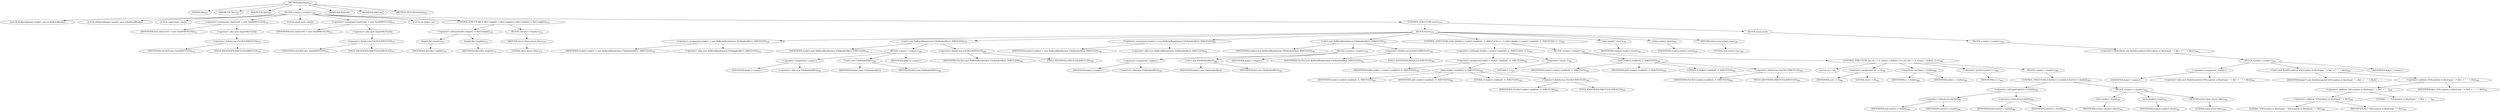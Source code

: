 digraph "filesEqual" {  
"910" [label = <(METHOD,filesEqual)<SUB>367</SUB>> ]
"911" [label = <(PARAM,this)<SUB>367</SUB>> ]
"912" [label = <(PARAM,File file1)<SUB>367</SUB>> ]
"913" [label = <(PARAM,File file2)<SUB>367</SUB>> ]
"914" [label = <(BLOCK,&lt;empty&gt;,&lt;empty&gt;)<SUB>367</SUB>> ]
"21" [label = <(LOCAL,BufferedReader reader1: java.io.BufferedReader)> ]
"23" [label = <(LOCAL,BufferedReader reader2: java.io.BufferedReader)> ]
"915" [label = <(LOCAL,char[] buf1: char[])> ]
"916" [label = <(&lt;operator&gt;.assignment,char[] buf1 = new char[INBUFLEN])<SUB>370</SUB>> ]
"917" [label = <(IDENTIFIER,buf1,char[] buf1 = new char[INBUFLEN])<SUB>370</SUB>> ]
"918" [label = <(&lt;operator&gt;.alloc,new char[INBUFLEN])> ]
"919" [label = <(&lt;operator&gt;.fieldAccess,FixCRLF.INBUFLEN)<SUB>370</SUB>> ]
"920" [label = <(IDENTIFIER,FixCRLF,new char[INBUFLEN])<SUB>370</SUB>> ]
"921" [label = <(FIELD_IDENTIFIER,INBUFLEN,INBUFLEN)<SUB>370</SUB>> ]
"922" [label = <(LOCAL,char[] buf2: char[])> ]
"923" [label = <(&lt;operator&gt;.assignment,char[] buf2 = new char[INBUFLEN])<SUB>371</SUB>> ]
"924" [label = <(IDENTIFIER,buf2,char[] buf2 = new char[INBUFLEN])<SUB>371</SUB>> ]
"925" [label = <(&lt;operator&gt;.alloc,new char[INBUFLEN])> ]
"926" [label = <(&lt;operator&gt;.fieldAccess,FixCRLF.INBUFLEN)<SUB>371</SUB>> ]
"927" [label = <(IDENTIFIER,FixCRLF,new char[INBUFLEN])<SUB>371</SUB>> ]
"928" [label = <(FIELD_IDENTIFIER,INBUFLEN,INBUFLEN)<SUB>371</SUB>> ]
"929" [label = <(LOCAL,int buflen: int)> ]
"930" [label = <(CONTROL_STRUCTURE,if (file1.length() != file2.length()),if (file1.length() != file2.length()))<SUB>374</SUB>> ]
"931" [label = <(&lt;operator&gt;.notEquals,file1.length() != file2.length())<SUB>374</SUB>> ]
"932" [label = <(length,file1.length())<SUB>374</SUB>> ]
"933" [label = <(IDENTIFIER,file1,file1.length())<SUB>374</SUB>> ]
"934" [label = <(length,file2.length())<SUB>374</SUB>> ]
"935" [label = <(IDENTIFIER,file2,file2.length())<SUB>374</SUB>> ]
"936" [label = <(BLOCK,&lt;empty&gt;,&lt;empty&gt;)<SUB>374</SUB>> ]
"937" [label = <(RETURN,return false;,return false;)<SUB>375</SUB>> ]
"938" [label = <(LITERAL,false,return false;)<SUB>375</SUB>> ]
"939" [label = <(CONTROL_STRUCTURE,try,try)<SUB>378</SUB>> ]
"940" [label = <(BLOCK,try,try)<SUB>378</SUB>> ]
"941" [label = <(&lt;operator&gt;.assignment,reader1 = new BufferedReader(new FileReader(file1), INBUFLEN))<SUB>379</SUB>> ]
"942" [label = <(IDENTIFIER,reader1,reader1 = new BufferedReader(new FileReader(file1), INBUFLEN))<SUB>379</SUB>> ]
"943" [label = <(&lt;operator&gt;.alloc,new BufferedReader(new FileReader(file1), INBUFLEN))<SUB>379</SUB>> ]
"944" [label = <(&lt;init&gt;,new BufferedReader(new FileReader(file1), INBUFLEN))<SUB>379</SUB>> ]
"20" [label = <(IDENTIFIER,reader1,new BufferedReader(new FileReader(file1), INBUFLEN))<SUB>379</SUB>> ]
"945" [label = <(BLOCK,&lt;empty&gt;,&lt;empty&gt;)<SUB>380</SUB>> ]
"946" [label = <(&lt;operator&gt;.assignment,&lt;empty&gt;)> ]
"947" [label = <(IDENTIFIER,$obj13,&lt;empty&gt;)> ]
"948" [label = <(&lt;operator&gt;.alloc,new FileReader(file1))<SUB>380</SUB>> ]
"949" [label = <(&lt;init&gt;,new FileReader(file1))<SUB>380</SUB>> ]
"950" [label = <(IDENTIFIER,$obj13,new FileReader(file1))> ]
"951" [label = <(IDENTIFIER,file1,new FileReader(file1))<SUB>380</SUB>> ]
"952" [label = <(IDENTIFIER,$obj13,&lt;empty&gt;)> ]
"953" [label = <(&lt;operator&gt;.fieldAccess,FixCRLF.INBUFLEN)<SUB>380</SUB>> ]
"954" [label = <(IDENTIFIER,FixCRLF,new BufferedReader(new FileReader(file1), INBUFLEN))<SUB>380</SUB>> ]
"955" [label = <(FIELD_IDENTIFIER,INBUFLEN,INBUFLEN)<SUB>380</SUB>> ]
"956" [label = <(&lt;operator&gt;.assignment,reader2 = new BufferedReader(new FileReader(file2), INBUFLEN))<SUB>381</SUB>> ]
"957" [label = <(IDENTIFIER,reader2,reader2 = new BufferedReader(new FileReader(file2), INBUFLEN))<SUB>381</SUB>> ]
"958" [label = <(&lt;operator&gt;.alloc,new BufferedReader(new FileReader(file2), INBUFLEN))<SUB>381</SUB>> ]
"959" [label = <(&lt;init&gt;,new BufferedReader(new FileReader(file2), INBUFLEN))<SUB>381</SUB>> ]
"22" [label = <(IDENTIFIER,reader2,new BufferedReader(new FileReader(file2), INBUFLEN))<SUB>381</SUB>> ]
"960" [label = <(BLOCK,&lt;empty&gt;,&lt;empty&gt;)<SUB>382</SUB>> ]
"961" [label = <(&lt;operator&gt;.assignment,&lt;empty&gt;)> ]
"962" [label = <(IDENTIFIER,$obj15,&lt;empty&gt;)> ]
"963" [label = <(&lt;operator&gt;.alloc,new FileReader(file2))<SUB>382</SUB>> ]
"964" [label = <(&lt;init&gt;,new FileReader(file2))<SUB>382</SUB>> ]
"965" [label = <(IDENTIFIER,$obj15,new FileReader(file2))> ]
"966" [label = <(IDENTIFIER,file2,new FileReader(file2))<SUB>382</SUB>> ]
"967" [label = <(IDENTIFIER,$obj15,&lt;empty&gt;)> ]
"968" [label = <(&lt;operator&gt;.fieldAccess,FixCRLF.INBUFLEN)<SUB>382</SUB>> ]
"969" [label = <(IDENTIFIER,FixCRLF,new BufferedReader(new FileReader(file2), INBUFLEN))<SUB>382</SUB>> ]
"970" [label = <(FIELD_IDENTIFIER,INBUFLEN,INBUFLEN)<SUB>382</SUB>> ]
"971" [label = <(CONTROL_STRUCTURE,while ((buflen = reader1.read(buf1, 0, INBUFLEN)) != -1),while ((buflen = reader1.read(buf1, 0, INBUFLEN)) != -1))<SUB>383</SUB>> ]
"972" [label = <(&lt;operator&gt;.notEquals,(buflen = reader1.read(buf1, 0, INBUFLEN)) != -1)<SUB>383</SUB>> ]
"973" [label = <(&lt;operator&gt;.assignment,buflen = reader1.read(buf1, 0, INBUFLEN))<SUB>383</SUB>> ]
"974" [label = <(IDENTIFIER,buflen,buflen = reader1.read(buf1, 0, INBUFLEN))<SUB>383</SUB>> ]
"975" [label = <(read,reader1.read(buf1, 0, INBUFLEN))<SUB>383</SUB>> ]
"976" [label = <(IDENTIFIER,reader1,reader1.read(buf1, 0, INBUFLEN))<SUB>383</SUB>> ]
"977" [label = <(IDENTIFIER,buf1,reader1.read(buf1, 0, INBUFLEN))<SUB>383</SUB>> ]
"978" [label = <(LITERAL,0,reader1.read(buf1, 0, INBUFLEN))<SUB>383</SUB>> ]
"979" [label = <(&lt;operator&gt;.fieldAccess,FixCRLF.INBUFLEN)<SUB>383</SUB>> ]
"980" [label = <(IDENTIFIER,FixCRLF,reader1.read(buf1, 0, INBUFLEN))<SUB>383</SUB>> ]
"981" [label = <(FIELD_IDENTIFIER,INBUFLEN,INBUFLEN)<SUB>383</SUB>> ]
"982" [label = <(&lt;operator&gt;.minus,-1)<SUB>383</SUB>> ]
"983" [label = <(LITERAL,1,-1)<SUB>383</SUB>> ]
"984" [label = <(BLOCK,&lt;empty&gt;,&lt;empty&gt;)<SUB>383</SUB>> ]
"985" [label = <(read,reader2.read(buf2, 0, INBUFLEN))<SUB>384</SUB>> ]
"986" [label = <(IDENTIFIER,reader2,reader2.read(buf2, 0, INBUFLEN))<SUB>384</SUB>> ]
"987" [label = <(IDENTIFIER,buf2,reader2.read(buf2, 0, INBUFLEN))<SUB>384</SUB>> ]
"988" [label = <(LITERAL,0,reader2.read(buf2, 0, INBUFLEN))<SUB>384</SUB>> ]
"989" [label = <(&lt;operator&gt;.fieldAccess,FixCRLF.INBUFLEN)<SUB>384</SUB>> ]
"990" [label = <(IDENTIFIER,FixCRLF,reader2.read(buf2, 0, INBUFLEN))<SUB>384</SUB>> ]
"991" [label = <(FIELD_IDENTIFIER,INBUFLEN,INBUFLEN)<SUB>384</SUB>> ]
"992" [label = <(CONTROL_STRUCTURE,for (int i = 0; Some(i &lt; buflen); i++),for (int i = 0; Some(i &lt; buflen); i++))<SUB>388</SUB>> ]
"993" [label = <(LOCAL,int i: int)> ]
"994" [label = <(&lt;operator&gt;.assignment,int i = 0)<SUB>388</SUB>> ]
"995" [label = <(IDENTIFIER,i,int i = 0)<SUB>388</SUB>> ]
"996" [label = <(LITERAL,0,int i = 0)<SUB>388</SUB>> ]
"997" [label = <(&lt;operator&gt;.lessThan,i &lt; buflen)<SUB>388</SUB>> ]
"998" [label = <(IDENTIFIER,i,i &lt; buflen)<SUB>388</SUB>> ]
"999" [label = <(IDENTIFIER,buflen,i &lt; buflen)<SUB>388</SUB>> ]
"1000" [label = <(&lt;operator&gt;.postIncrement,i++)<SUB>388</SUB>> ]
"1001" [label = <(IDENTIFIER,i,i++)<SUB>388</SUB>> ]
"1002" [label = <(BLOCK,&lt;empty&gt;,&lt;empty&gt;)<SUB>388</SUB>> ]
"1003" [label = <(CONTROL_STRUCTURE,if (buf1[i] != buf2[i]),if (buf1[i] != buf2[i]))<SUB>389</SUB>> ]
"1004" [label = <(&lt;operator&gt;.notEquals,buf1[i] != buf2[i])<SUB>389</SUB>> ]
"1005" [label = <(&lt;operator&gt;.indexAccess,buf1[i])<SUB>389</SUB>> ]
"1006" [label = <(IDENTIFIER,buf1,buf1[i] != buf2[i])<SUB>389</SUB>> ]
"1007" [label = <(IDENTIFIER,i,buf1[i] != buf2[i])<SUB>389</SUB>> ]
"1008" [label = <(&lt;operator&gt;.indexAccess,buf2[i])<SUB>389</SUB>> ]
"1009" [label = <(IDENTIFIER,buf2,buf1[i] != buf2[i])<SUB>389</SUB>> ]
"1010" [label = <(IDENTIFIER,i,buf1[i] != buf2[i])<SUB>389</SUB>> ]
"1011" [label = <(BLOCK,&lt;empty&gt;,&lt;empty&gt;)<SUB>389</SUB>> ]
"1012" [label = <(close,reader1.close())<SUB>390</SUB>> ]
"1013" [label = <(IDENTIFIER,reader1,reader1.close())<SUB>390</SUB>> ]
"1014" [label = <(close,reader2.close())<SUB>391</SUB>> ]
"1015" [label = <(IDENTIFIER,reader2,reader2.close())<SUB>391</SUB>> ]
"1016" [label = <(RETURN,return false;,return false;)<SUB>392</SUB>> ]
"1017" [label = <(LITERAL,false,return false;)<SUB>392</SUB>> ]
"1018" [label = <(close,reader1.close())<SUB>396</SUB>> ]
"1019" [label = <(IDENTIFIER,reader1,reader1.close())<SUB>396</SUB>> ]
"1020" [label = <(close,reader2.close())<SUB>397</SUB>> ]
"1021" [label = <(IDENTIFIER,reader2,reader2.close())<SUB>397</SUB>> ]
"1022" [label = <(RETURN,return true;,return true;)<SUB>398</SUB>> ]
"1023" [label = <(LITERAL,true,return true;)<SUB>398</SUB>> ]
"1024" [label = <(BLOCK,catch,catch)> ]
"1025" [label = <(BLOCK,&lt;empty&gt;,&lt;empty&gt;)<SUB>399</SUB>> ]
"1026" [label = <(&lt;operator&gt;.throw,throw new BuildException(&quot;IOException in filesEqual: &quot; + file1 + &quot; : &quot; + file2);)<SUB>400</SUB>> ]
"1027" [label = <(BLOCK,&lt;empty&gt;,&lt;empty&gt;)<SUB>400</SUB>> ]
"1028" [label = <(&lt;operator&gt;.assignment,&lt;empty&gt;)> ]
"1029" [label = <(IDENTIFIER,$obj17,&lt;empty&gt;)> ]
"1030" [label = <(&lt;operator&gt;.alloc,new BuildException(&quot;IOException in filesEqual: &quot; + file1 + &quot; : &quot; + file2))<SUB>400</SUB>> ]
"1031" [label = <(&lt;init&gt;,new BuildException(&quot;IOException in filesEqual: &quot; + file1 + &quot; : &quot; + file2))<SUB>400</SUB>> ]
"1032" [label = <(IDENTIFIER,$obj17,new BuildException(&quot;IOException in filesEqual: &quot; + file1 + &quot; : &quot; + file2))> ]
"1033" [label = <(&lt;operator&gt;.addition,&quot;IOException in filesEqual: &quot; + file1 + &quot; : &quot; + file2)<SUB>400</SUB>> ]
"1034" [label = <(&lt;operator&gt;.addition,&quot;IOException in filesEqual: &quot; + file1 + &quot; : &quot;)<SUB>400</SUB>> ]
"1035" [label = <(&lt;operator&gt;.addition,&quot;IOException in filesEqual: &quot; + file1)<SUB>400</SUB>> ]
"1036" [label = <(LITERAL,&quot;IOException in filesEqual: &quot;,&quot;IOException in filesEqual: &quot; + file1)<SUB>400</SUB>> ]
"1037" [label = <(IDENTIFIER,file1,&quot;IOException in filesEqual: &quot; + file1)<SUB>401</SUB>> ]
"1038" [label = <(LITERAL,&quot; : &quot;,&quot;IOException in filesEqual: &quot; + file1 + &quot; : &quot;)<SUB>401</SUB>> ]
"1039" [label = <(IDENTIFIER,file2,&quot;IOException in filesEqual: &quot; + file1 + &quot; : &quot; + file2)<SUB>401</SUB>> ]
"1040" [label = <(IDENTIFIER,$obj17,&lt;empty&gt;)> ]
"1041" [label = <(MODIFIER,PRIVATE)> ]
"1042" [label = <(MODIFIER,VIRTUAL)> ]
"1043" [label = <(METHOD_RETURN,boolean)<SUB>367</SUB>> ]
  "910" -> "911" 
  "910" -> "912" 
  "910" -> "913" 
  "910" -> "914" 
  "910" -> "1041" 
  "910" -> "1042" 
  "910" -> "1043" 
  "914" -> "21" 
  "914" -> "23" 
  "914" -> "915" 
  "914" -> "916" 
  "914" -> "922" 
  "914" -> "923" 
  "914" -> "929" 
  "914" -> "930" 
  "914" -> "939" 
  "916" -> "917" 
  "916" -> "918" 
  "918" -> "919" 
  "919" -> "920" 
  "919" -> "921" 
  "923" -> "924" 
  "923" -> "925" 
  "925" -> "926" 
  "926" -> "927" 
  "926" -> "928" 
  "930" -> "931" 
  "930" -> "936" 
  "931" -> "932" 
  "931" -> "934" 
  "932" -> "933" 
  "934" -> "935" 
  "936" -> "937" 
  "937" -> "938" 
  "939" -> "940" 
  "939" -> "1024" 
  "940" -> "941" 
  "940" -> "944" 
  "940" -> "956" 
  "940" -> "959" 
  "940" -> "971" 
  "940" -> "1018" 
  "940" -> "1020" 
  "940" -> "1022" 
  "941" -> "942" 
  "941" -> "943" 
  "944" -> "20" 
  "944" -> "945" 
  "944" -> "953" 
  "945" -> "946" 
  "945" -> "949" 
  "945" -> "952" 
  "946" -> "947" 
  "946" -> "948" 
  "949" -> "950" 
  "949" -> "951" 
  "953" -> "954" 
  "953" -> "955" 
  "956" -> "957" 
  "956" -> "958" 
  "959" -> "22" 
  "959" -> "960" 
  "959" -> "968" 
  "960" -> "961" 
  "960" -> "964" 
  "960" -> "967" 
  "961" -> "962" 
  "961" -> "963" 
  "964" -> "965" 
  "964" -> "966" 
  "968" -> "969" 
  "968" -> "970" 
  "971" -> "972" 
  "971" -> "984" 
  "972" -> "973" 
  "972" -> "982" 
  "973" -> "974" 
  "973" -> "975" 
  "975" -> "976" 
  "975" -> "977" 
  "975" -> "978" 
  "975" -> "979" 
  "979" -> "980" 
  "979" -> "981" 
  "982" -> "983" 
  "984" -> "985" 
  "984" -> "992" 
  "985" -> "986" 
  "985" -> "987" 
  "985" -> "988" 
  "985" -> "989" 
  "989" -> "990" 
  "989" -> "991" 
  "992" -> "993" 
  "992" -> "994" 
  "992" -> "997" 
  "992" -> "1000" 
  "992" -> "1002" 
  "994" -> "995" 
  "994" -> "996" 
  "997" -> "998" 
  "997" -> "999" 
  "1000" -> "1001" 
  "1002" -> "1003" 
  "1003" -> "1004" 
  "1003" -> "1011" 
  "1004" -> "1005" 
  "1004" -> "1008" 
  "1005" -> "1006" 
  "1005" -> "1007" 
  "1008" -> "1009" 
  "1008" -> "1010" 
  "1011" -> "1012" 
  "1011" -> "1014" 
  "1011" -> "1016" 
  "1012" -> "1013" 
  "1014" -> "1015" 
  "1016" -> "1017" 
  "1018" -> "1019" 
  "1020" -> "1021" 
  "1022" -> "1023" 
  "1024" -> "1025" 
  "1025" -> "1026" 
  "1026" -> "1027" 
  "1027" -> "1028" 
  "1027" -> "1031" 
  "1027" -> "1040" 
  "1028" -> "1029" 
  "1028" -> "1030" 
  "1031" -> "1032" 
  "1031" -> "1033" 
  "1033" -> "1034" 
  "1033" -> "1039" 
  "1034" -> "1035" 
  "1034" -> "1038" 
  "1035" -> "1036" 
  "1035" -> "1037" 
}
